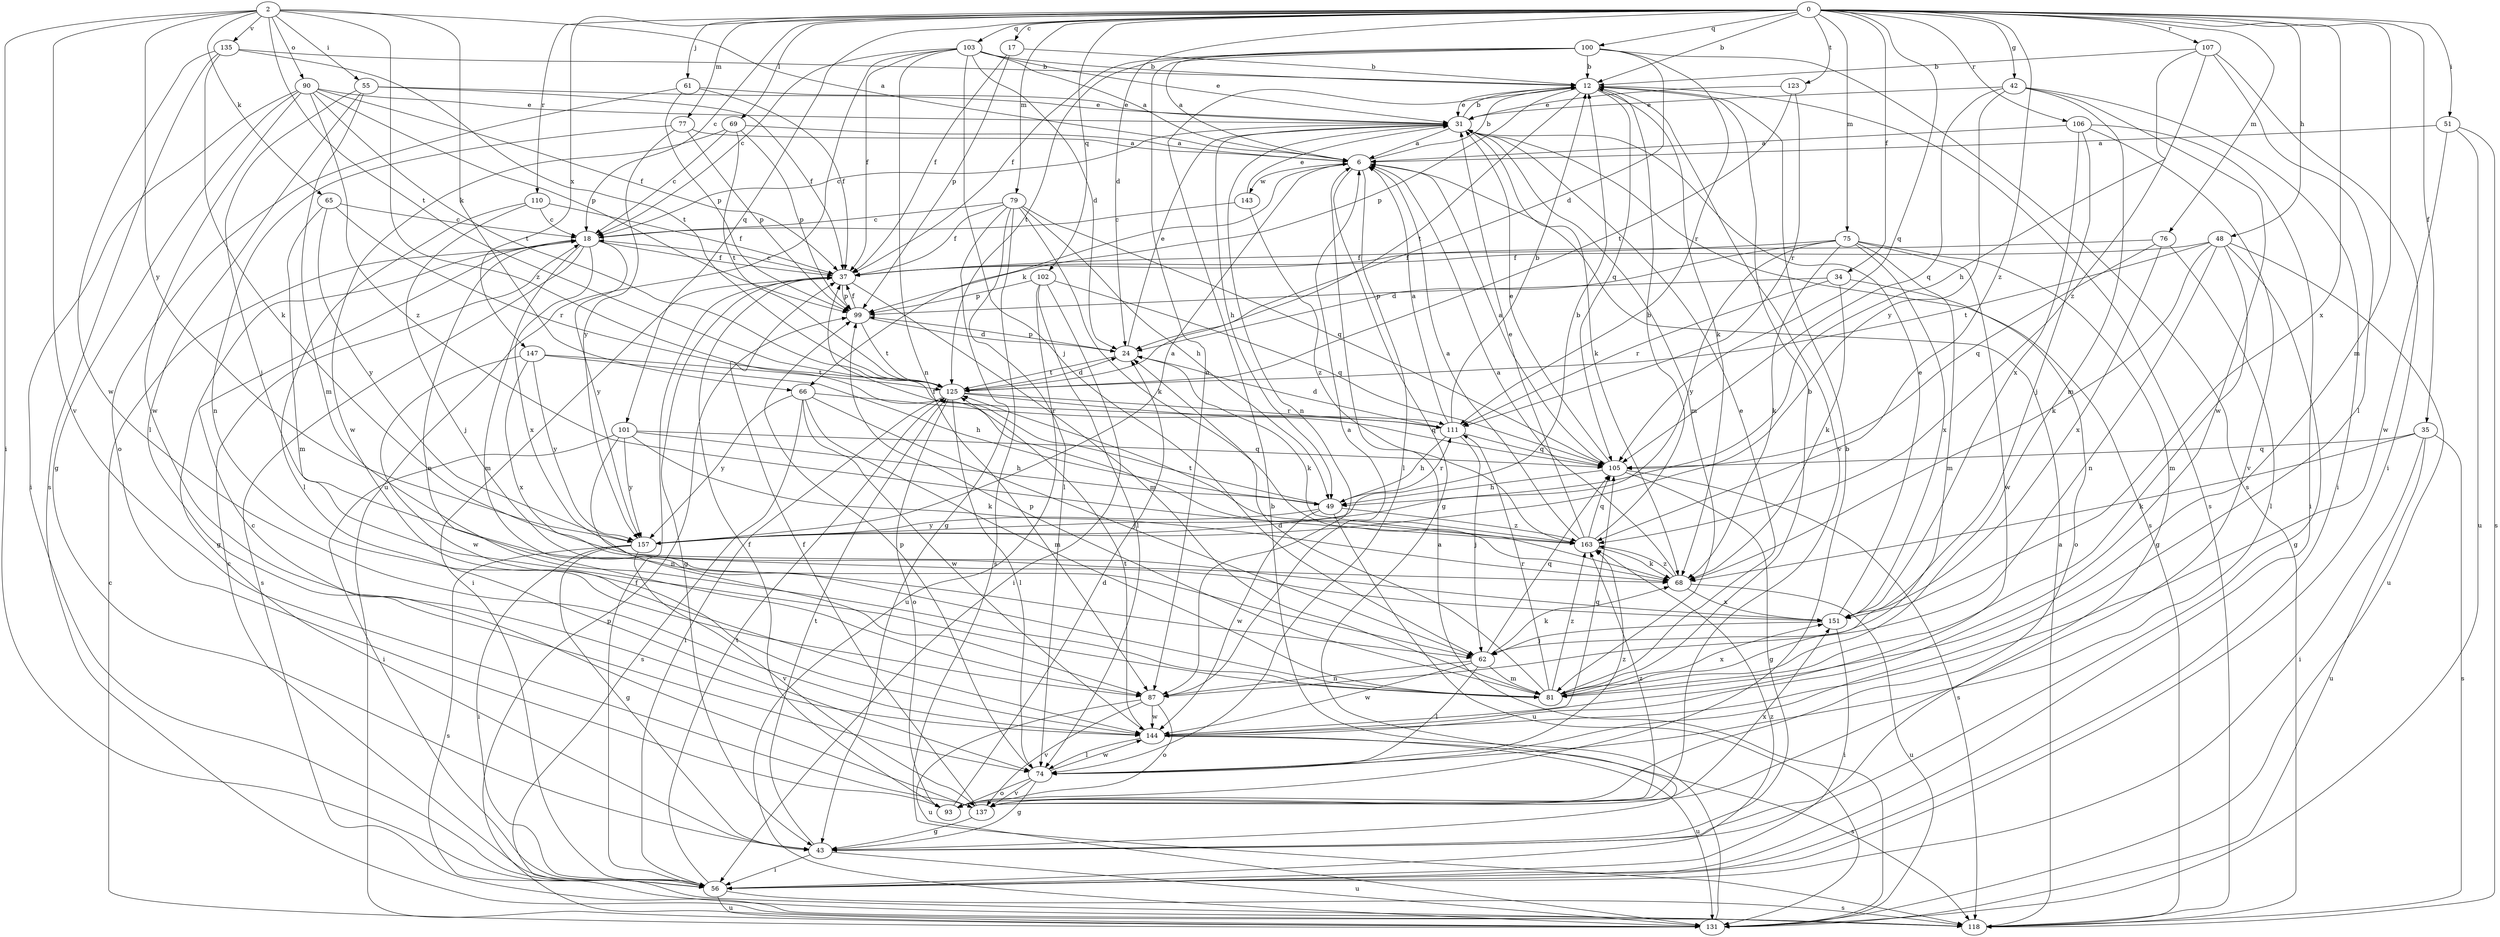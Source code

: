 strict digraph  {
0;
2;
6;
12;
17;
18;
24;
31;
34;
35;
37;
42;
43;
48;
49;
51;
55;
56;
61;
62;
65;
66;
68;
69;
74;
75;
76;
77;
79;
81;
87;
90;
93;
99;
100;
101;
102;
103;
105;
106;
107;
110;
111;
118;
123;
125;
131;
135;
137;
143;
144;
147;
151;
157;
163;
0 -> 12  [label=b];
0 -> 17  [label=c];
0 -> 18  [label=c];
0 -> 24  [label=d];
0 -> 34  [label=f];
0 -> 35  [label=f];
0 -> 42  [label=g];
0 -> 48  [label=h];
0 -> 51  [label=i];
0 -> 61  [label=j];
0 -> 69  [label=l];
0 -> 75  [label=m];
0 -> 76  [label=m];
0 -> 77  [label=m];
0 -> 79  [label=m];
0 -> 81  [label=m];
0 -> 100  [label=q];
0 -> 101  [label=q];
0 -> 102  [label=q];
0 -> 103  [label=q];
0 -> 105  [label=q];
0 -> 106  [label=r];
0 -> 107  [label=r];
0 -> 110  [label=r];
0 -> 123  [label=t];
0 -> 147  [label=x];
0 -> 151  [label=x];
0 -> 163  [label=z];
2 -> 6  [label=a];
2 -> 55  [label=i];
2 -> 56  [label=i];
2 -> 65  [label=k];
2 -> 66  [label=k];
2 -> 90  [label=o];
2 -> 125  [label=t];
2 -> 135  [label=v];
2 -> 137  [label=v];
2 -> 157  [label=y];
2 -> 163  [label=z];
6 -> 12  [label=b];
6 -> 43  [label=g];
6 -> 66  [label=k];
6 -> 74  [label=l];
6 -> 143  [label=w];
12 -> 31  [label=e];
12 -> 68  [label=k];
12 -> 99  [label=p];
12 -> 105  [label=q];
12 -> 118  [label=s];
12 -> 125  [label=t];
12 -> 137  [label=v];
17 -> 12  [label=b];
17 -> 37  [label=f];
17 -> 99  [label=p];
18 -> 37  [label=f];
18 -> 43  [label=g];
18 -> 81  [label=m];
18 -> 87  [label=n];
18 -> 118  [label=s];
18 -> 151  [label=x];
18 -> 157  [label=y];
24 -> 31  [label=e];
24 -> 68  [label=k];
24 -> 99  [label=p];
24 -> 125  [label=t];
31 -> 6  [label=a];
31 -> 12  [label=b];
31 -> 18  [label=c];
31 -> 49  [label=h];
31 -> 68  [label=k];
31 -> 81  [label=m];
31 -> 87  [label=n];
31 -> 118  [label=s];
34 -> 68  [label=k];
34 -> 93  [label=o];
34 -> 99  [label=p];
34 -> 111  [label=r];
35 -> 56  [label=i];
35 -> 68  [label=k];
35 -> 105  [label=q];
35 -> 118  [label=s];
35 -> 131  [label=u];
37 -> 18  [label=c];
37 -> 43  [label=g];
37 -> 56  [label=i];
37 -> 81  [label=m];
37 -> 99  [label=p];
42 -> 31  [label=e];
42 -> 56  [label=i];
42 -> 81  [label=m];
42 -> 105  [label=q];
42 -> 144  [label=w];
42 -> 157  [label=y];
43 -> 56  [label=i];
43 -> 125  [label=t];
43 -> 131  [label=u];
48 -> 37  [label=f];
48 -> 43  [label=g];
48 -> 68  [label=k];
48 -> 81  [label=m];
48 -> 87  [label=n];
48 -> 125  [label=t];
48 -> 131  [label=u];
49 -> 37  [label=f];
49 -> 111  [label=r];
49 -> 131  [label=u];
49 -> 144  [label=w];
49 -> 157  [label=y];
49 -> 163  [label=z];
51 -> 6  [label=a];
51 -> 118  [label=s];
51 -> 131  [label=u];
51 -> 144  [label=w];
55 -> 31  [label=e];
55 -> 37  [label=f];
55 -> 62  [label=j];
55 -> 74  [label=l];
55 -> 81  [label=m];
56 -> 18  [label=c];
56 -> 37  [label=f];
56 -> 118  [label=s];
56 -> 125  [label=t];
56 -> 131  [label=u];
56 -> 163  [label=z];
61 -> 31  [label=e];
61 -> 37  [label=f];
61 -> 93  [label=o];
61 -> 99  [label=p];
62 -> 68  [label=k];
62 -> 74  [label=l];
62 -> 81  [label=m];
62 -> 87  [label=n];
62 -> 105  [label=q];
62 -> 144  [label=w];
65 -> 18  [label=c];
65 -> 81  [label=m];
65 -> 111  [label=r];
65 -> 157  [label=y];
66 -> 62  [label=j];
66 -> 81  [label=m];
66 -> 111  [label=r];
66 -> 118  [label=s];
66 -> 144  [label=w];
66 -> 157  [label=y];
68 -> 6  [label=a];
68 -> 131  [label=u];
68 -> 151  [label=x];
68 -> 163  [label=z];
69 -> 6  [label=a];
69 -> 18  [label=c];
69 -> 99  [label=p];
69 -> 125  [label=t];
69 -> 144  [label=w];
74 -> 43  [label=g];
74 -> 93  [label=o];
74 -> 99  [label=p];
74 -> 137  [label=v];
74 -> 144  [label=w];
74 -> 163  [label=z];
75 -> 24  [label=d];
75 -> 37  [label=f];
75 -> 43  [label=g];
75 -> 68  [label=k];
75 -> 81  [label=m];
75 -> 144  [label=w];
75 -> 151  [label=x];
75 -> 157  [label=y];
76 -> 37  [label=f];
76 -> 74  [label=l];
76 -> 105  [label=q];
76 -> 151  [label=x];
77 -> 6  [label=a];
77 -> 87  [label=n];
77 -> 99  [label=p];
77 -> 157  [label=y];
79 -> 18  [label=c];
79 -> 37  [label=f];
79 -> 43  [label=g];
79 -> 49  [label=h];
79 -> 68  [label=k];
79 -> 74  [label=l];
79 -> 105  [label=q];
79 -> 118  [label=s];
81 -> 12  [label=b];
81 -> 24  [label=d];
81 -> 31  [label=e];
81 -> 99  [label=p];
81 -> 111  [label=r];
81 -> 151  [label=x];
81 -> 163  [label=z];
87 -> 6  [label=a];
87 -> 93  [label=o];
87 -> 131  [label=u];
87 -> 137  [label=v];
87 -> 144  [label=w];
90 -> 31  [label=e];
90 -> 37  [label=f];
90 -> 43  [label=g];
90 -> 56  [label=i];
90 -> 99  [label=p];
90 -> 125  [label=t];
90 -> 144  [label=w];
90 -> 163  [label=z];
93 -> 12  [label=b];
93 -> 24  [label=d];
93 -> 37  [label=f];
99 -> 24  [label=d];
99 -> 37  [label=f];
99 -> 125  [label=t];
100 -> 6  [label=a];
100 -> 12  [label=b];
100 -> 24  [label=d];
100 -> 37  [label=f];
100 -> 87  [label=n];
100 -> 111  [label=r];
100 -> 118  [label=s];
100 -> 125  [label=t];
101 -> 49  [label=h];
101 -> 56  [label=i];
101 -> 68  [label=k];
101 -> 87  [label=n];
101 -> 105  [label=q];
101 -> 157  [label=y];
102 -> 56  [label=i];
102 -> 74  [label=l];
102 -> 99  [label=p];
102 -> 105  [label=q];
102 -> 131  [label=u];
103 -> 6  [label=a];
103 -> 12  [label=b];
103 -> 18  [label=c];
103 -> 24  [label=d];
103 -> 31  [label=e];
103 -> 37  [label=f];
103 -> 62  [label=j];
103 -> 87  [label=n];
103 -> 131  [label=u];
105 -> 6  [label=a];
105 -> 31  [label=e];
105 -> 43  [label=g];
105 -> 49  [label=h];
105 -> 118  [label=s];
106 -> 6  [label=a];
106 -> 56  [label=i];
106 -> 62  [label=j];
106 -> 137  [label=v];
106 -> 151  [label=x];
107 -> 12  [label=b];
107 -> 49  [label=h];
107 -> 56  [label=i];
107 -> 74  [label=l];
107 -> 163  [label=z];
110 -> 18  [label=c];
110 -> 37  [label=f];
110 -> 62  [label=j];
110 -> 74  [label=l];
111 -> 6  [label=a];
111 -> 12  [label=b];
111 -> 24  [label=d];
111 -> 49  [label=h];
111 -> 62  [label=j];
111 -> 105  [label=q];
118 -> 6  [label=a];
123 -> 31  [label=e];
123 -> 111  [label=r];
123 -> 125  [label=t];
125 -> 24  [label=d];
125 -> 56  [label=i];
125 -> 74  [label=l];
125 -> 93  [label=o];
125 -> 105  [label=q];
125 -> 111  [label=r];
131 -> 6  [label=a];
131 -> 12  [label=b];
131 -> 18  [label=c];
131 -> 99  [label=p];
135 -> 12  [label=b];
135 -> 68  [label=k];
135 -> 118  [label=s];
135 -> 125  [label=t];
135 -> 144  [label=w];
137 -> 18  [label=c];
137 -> 37  [label=f];
137 -> 43  [label=g];
137 -> 151  [label=x];
137 -> 163  [label=z];
143 -> 18  [label=c];
143 -> 31  [label=e];
143 -> 163  [label=z];
144 -> 74  [label=l];
144 -> 105  [label=q];
144 -> 118  [label=s];
144 -> 125  [label=t];
144 -> 131  [label=u];
147 -> 49  [label=h];
147 -> 125  [label=t];
147 -> 144  [label=w];
147 -> 151  [label=x];
147 -> 157  [label=y];
151 -> 31  [label=e];
151 -> 56  [label=i];
151 -> 62  [label=j];
157 -> 6  [label=a];
157 -> 12  [label=b];
157 -> 43  [label=g];
157 -> 56  [label=i];
157 -> 118  [label=s];
157 -> 137  [label=v];
163 -> 6  [label=a];
163 -> 12  [label=b];
163 -> 31  [label=e];
163 -> 68  [label=k];
163 -> 105  [label=q];
163 -> 125  [label=t];
}
